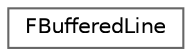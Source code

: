 digraph "Graphical Class Hierarchy"
{
 // INTERACTIVE_SVG=YES
 // LATEX_PDF_SIZE
  bgcolor="transparent";
  edge [fontname=Helvetica,fontsize=10,labelfontname=Helvetica,labelfontsize=10];
  node [fontname=Helvetica,fontsize=10,shape=box,height=0.2,width=0.4];
  rankdir="LR";
  Node0 [id="Node000000",label="FBufferedLine",height=0.2,width=0.4,color="grey40", fillcolor="white", style="filled",URL="$d7/da4/structFBufferedLine.html",tooltip="The type of lines buffered by secondary threads."];
}
